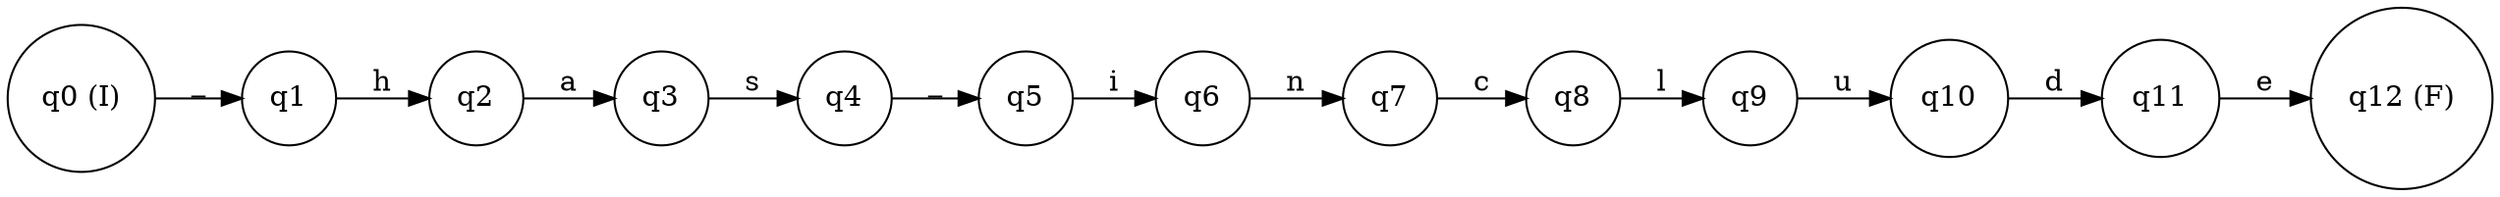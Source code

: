 digraph finite_state_machine {
rankdir=LR;
node [shape = circle];
q0 [label="q0 (I)"];
q1 [label="q1"];
q2 [label="q2"];
q3 [label="q3"];
q4 [label="q4"];
q5 [label="q5"];
q6 [label="q6"];
q7 [label="q7"];
q8 [label="q8"];
q9 [label="q9"];
q10 [label="q10"];
q11 [label="q11"];
q12 [label="q12 (F)"];
q0 -> q1 [label="_"];
q1 -> q2 [label="h"];
q2 -> q3 [label="a"];
q3 -> q4 [label="s"];
q4 -> q5 [label="_"];
q5 -> q6 [label="i"];
q6 -> q7 [label="n"];
q7 -> q8 [label="c"];
q8 -> q9 [label="l"];
q9 -> q10 [label="u"];
q10 -> q11 [label="d"];
q11 -> q12 [label="e"];
}